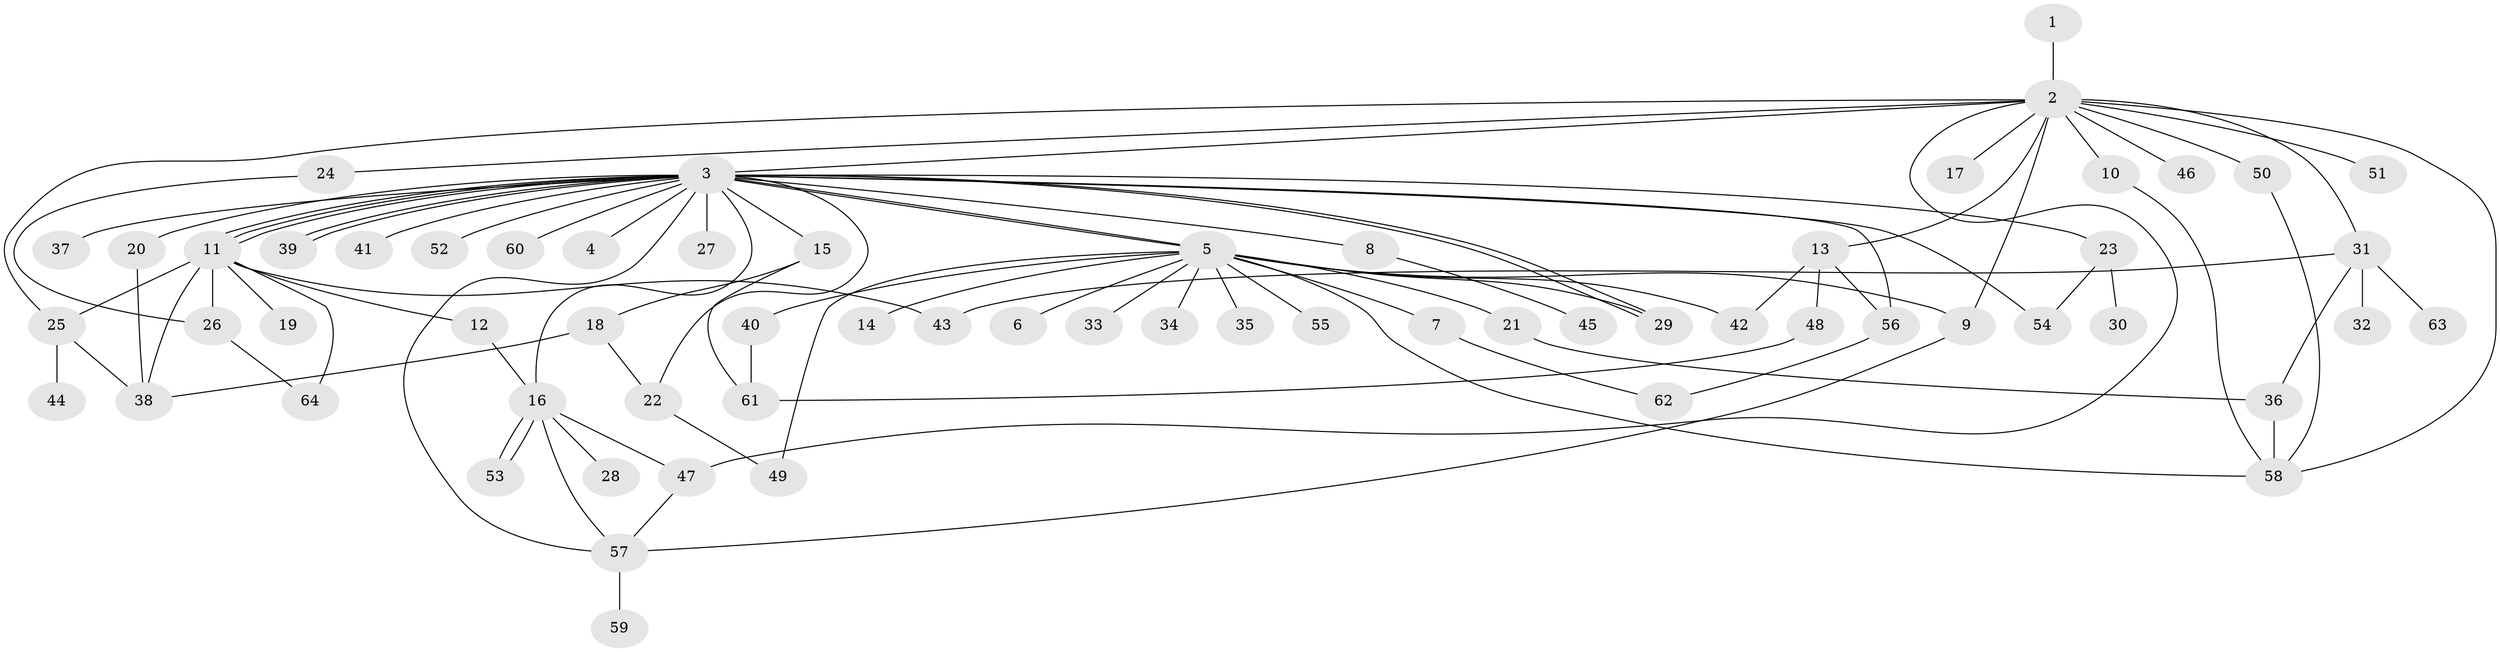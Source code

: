 // Generated by graph-tools (version 1.1) at 2025/49/03/09/25 03:49:50]
// undirected, 64 vertices, 96 edges
graph export_dot {
graph [start="1"]
  node [color=gray90,style=filled];
  1;
  2;
  3;
  4;
  5;
  6;
  7;
  8;
  9;
  10;
  11;
  12;
  13;
  14;
  15;
  16;
  17;
  18;
  19;
  20;
  21;
  22;
  23;
  24;
  25;
  26;
  27;
  28;
  29;
  30;
  31;
  32;
  33;
  34;
  35;
  36;
  37;
  38;
  39;
  40;
  41;
  42;
  43;
  44;
  45;
  46;
  47;
  48;
  49;
  50;
  51;
  52;
  53;
  54;
  55;
  56;
  57;
  58;
  59;
  60;
  61;
  62;
  63;
  64;
  1 -- 2;
  2 -- 3;
  2 -- 9;
  2 -- 10;
  2 -- 13;
  2 -- 17;
  2 -- 24;
  2 -- 25;
  2 -- 31;
  2 -- 46;
  2 -- 47;
  2 -- 50;
  2 -- 51;
  2 -- 58;
  3 -- 4;
  3 -- 5;
  3 -- 5;
  3 -- 8;
  3 -- 11;
  3 -- 11;
  3 -- 11;
  3 -- 15;
  3 -- 16;
  3 -- 20;
  3 -- 22;
  3 -- 23;
  3 -- 27;
  3 -- 29;
  3 -- 29;
  3 -- 37;
  3 -- 39;
  3 -- 39;
  3 -- 41;
  3 -- 52;
  3 -- 54;
  3 -- 56;
  3 -- 57;
  3 -- 60;
  5 -- 6;
  5 -- 7;
  5 -- 9;
  5 -- 14;
  5 -- 21;
  5 -- 29;
  5 -- 33;
  5 -- 34;
  5 -- 35;
  5 -- 40;
  5 -- 42;
  5 -- 49;
  5 -- 55;
  5 -- 58;
  7 -- 62;
  8 -- 45;
  9 -- 57;
  10 -- 58;
  11 -- 12;
  11 -- 19;
  11 -- 25;
  11 -- 26;
  11 -- 38;
  11 -- 43;
  11 -- 64;
  12 -- 16;
  13 -- 42;
  13 -- 48;
  13 -- 56;
  15 -- 18;
  15 -- 61;
  16 -- 28;
  16 -- 47;
  16 -- 53;
  16 -- 53;
  16 -- 57;
  18 -- 22;
  18 -- 38;
  20 -- 38;
  21 -- 36;
  22 -- 49;
  23 -- 30;
  23 -- 54;
  24 -- 26;
  25 -- 38;
  25 -- 44;
  26 -- 64;
  31 -- 32;
  31 -- 36;
  31 -- 43;
  31 -- 63;
  36 -- 58;
  40 -- 61;
  47 -- 57;
  48 -- 61;
  50 -- 58;
  56 -- 62;
  57 -- 59;
}
